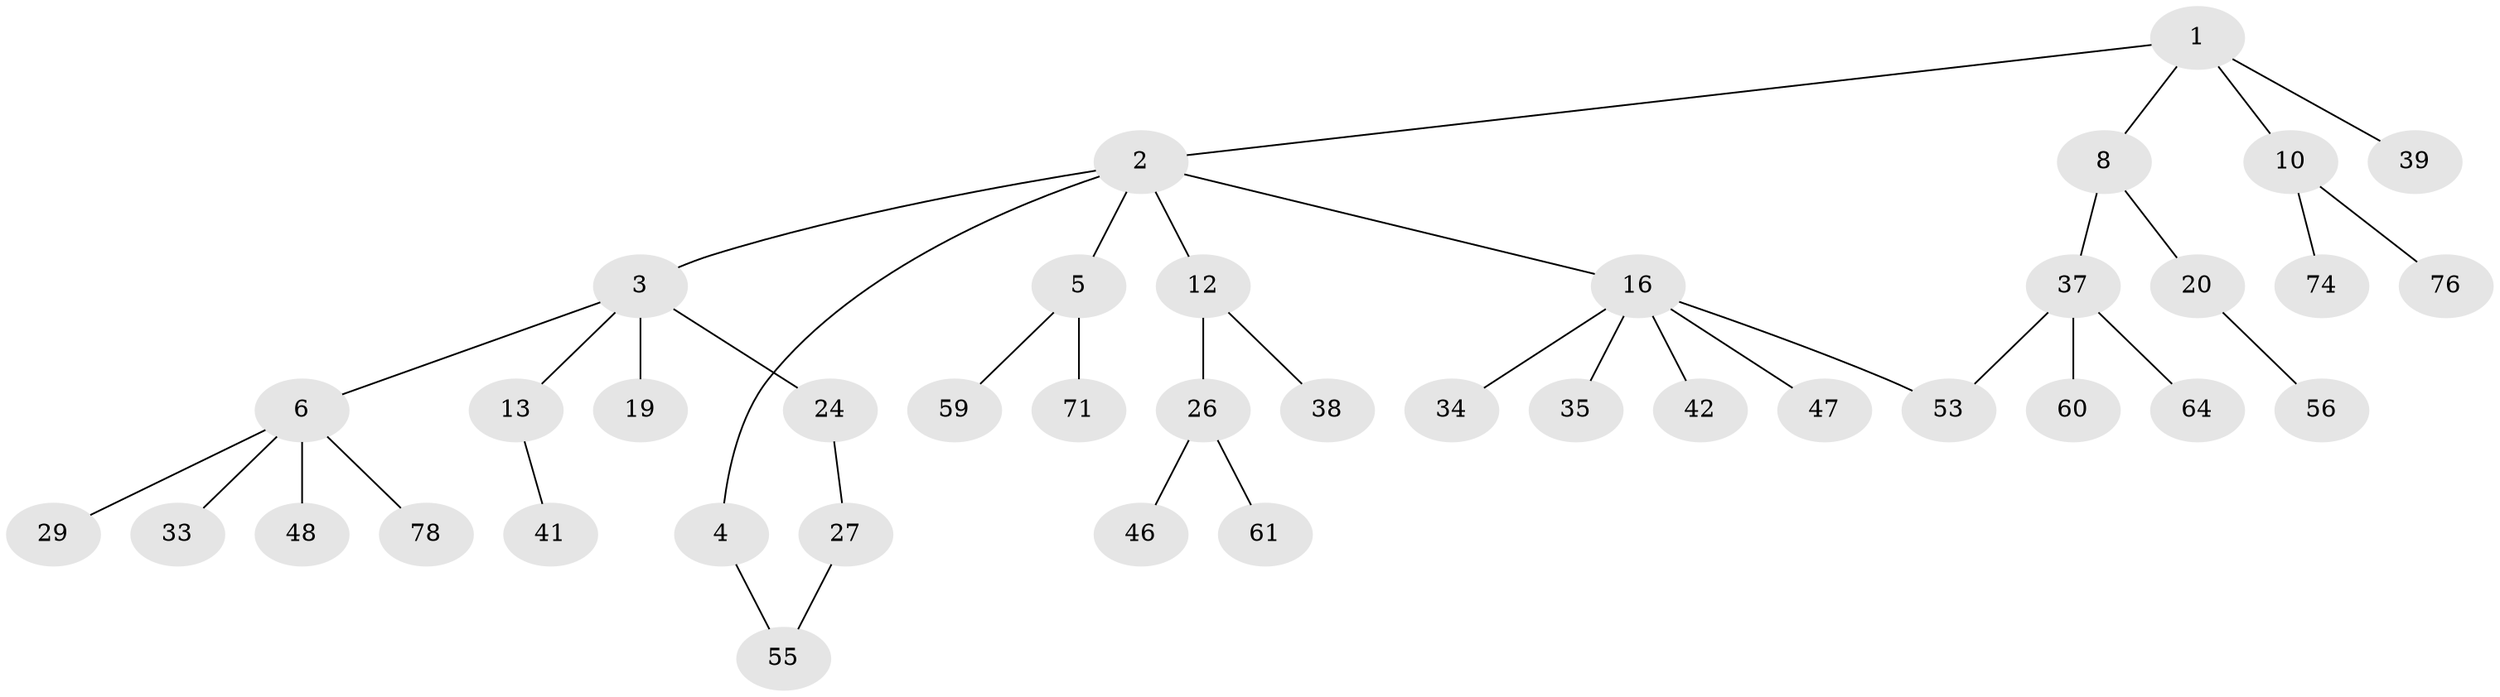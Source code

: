 // original degree distribution, {4: 0.07692307692307693, 6: 0.01282051282051282, 5: 0.038461538461538464, 3: 0.15384615384615385, 2: 0.2948717948717949, 1: 0.4230769230769231}
// Generated by graph-tools (version 1.1) at 2025/13/03/09/25 04:13:15]
// undirected, 39 vertices, 40 edges
graph export_dot {
graph [start="1"]
  node [color=gray90,style=filled];
  1;
  2;
  3 [super="+7"];
  4 [super="+31+57"];
  5 [super="+28+11+40"];
  6 [super="+23"];
  8 [super="+9+14"];
  10 [super="+49+18"];
  12 [super="+21+75+15"];
  13;
  16 [super="+30+17+25"];
  19 [super="+51"];
  20;
  24 [super="+54+65+44"];
  26;
  27;
  29;
  33;
  34 [super="+36"];
  35;
  37 [super="+45"];
  38;
  39 [super="+67"];
  41 [super="+50"];
  42 [super="+52"];
  46;
  47;
  48;
  53;
  55 [super="+66+73"];
  56;
  59;
  60 [super="+63"];
  61;
  64;
  71 [super="+72"];
  74;
  76;
  78;
  1 -- 2;
  1 -- 8;
  1 -- 10;
  1 -- 39;
  2 -- 3;
  2 -- 4;
  2 -- 5;
  2 -- 12;
  2 -- 16;
  3 -- 6;
  3 -- 13;
  3 -- 19;
  3 -- 24;
  4 -- 55;
  5 -- 59;
  5 -- 71;
  6 -- 29;
  6 -- 48;
  6 -- 33;
  6 -- 78;
  8 -- 20;
  8 -- 37 [weight=2];
  10 -- 76;
  10 -- 74;
  12 -- 26;
  12 -- 38;
  13 -- 41;
  16 -- 53;
  16 -- 42;
  16 -- 47;
  16 -- 34;
  16 -- 35;
  20 -- 56;
  24 -- 27;
  26 -- 46;
  26 -- 61;
  27 -- 55;
  37 -- 64;
  37 -- 53;
  37 -- 60;
}
